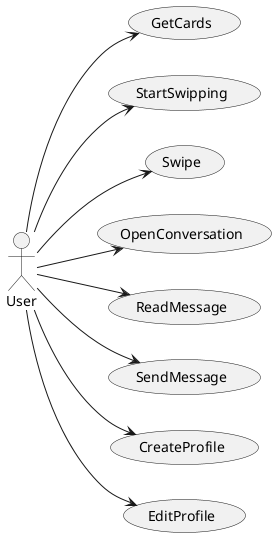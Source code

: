 @startuml
left to right direction

actor User

usecase GetCards
usecase StartSwipping
usecase Swipe
usecase OpenConversation
usecase ReadMessage
usecase SendMessage
' usecase Login
usecase CreateProfile
' usecase GetProfile
usecase EditProfile
' usecase DeleteProfile


User --> GetCards
User --> StartSwipping
User --> Swipe
User --> OpenConversation
User --> ReadMessage
User --> SendMessage
User --> CreateProfile
User --> EditProfile
' User --> DeleteProfile
' User --> GetProfile
' User --> Unmatch



@enduml